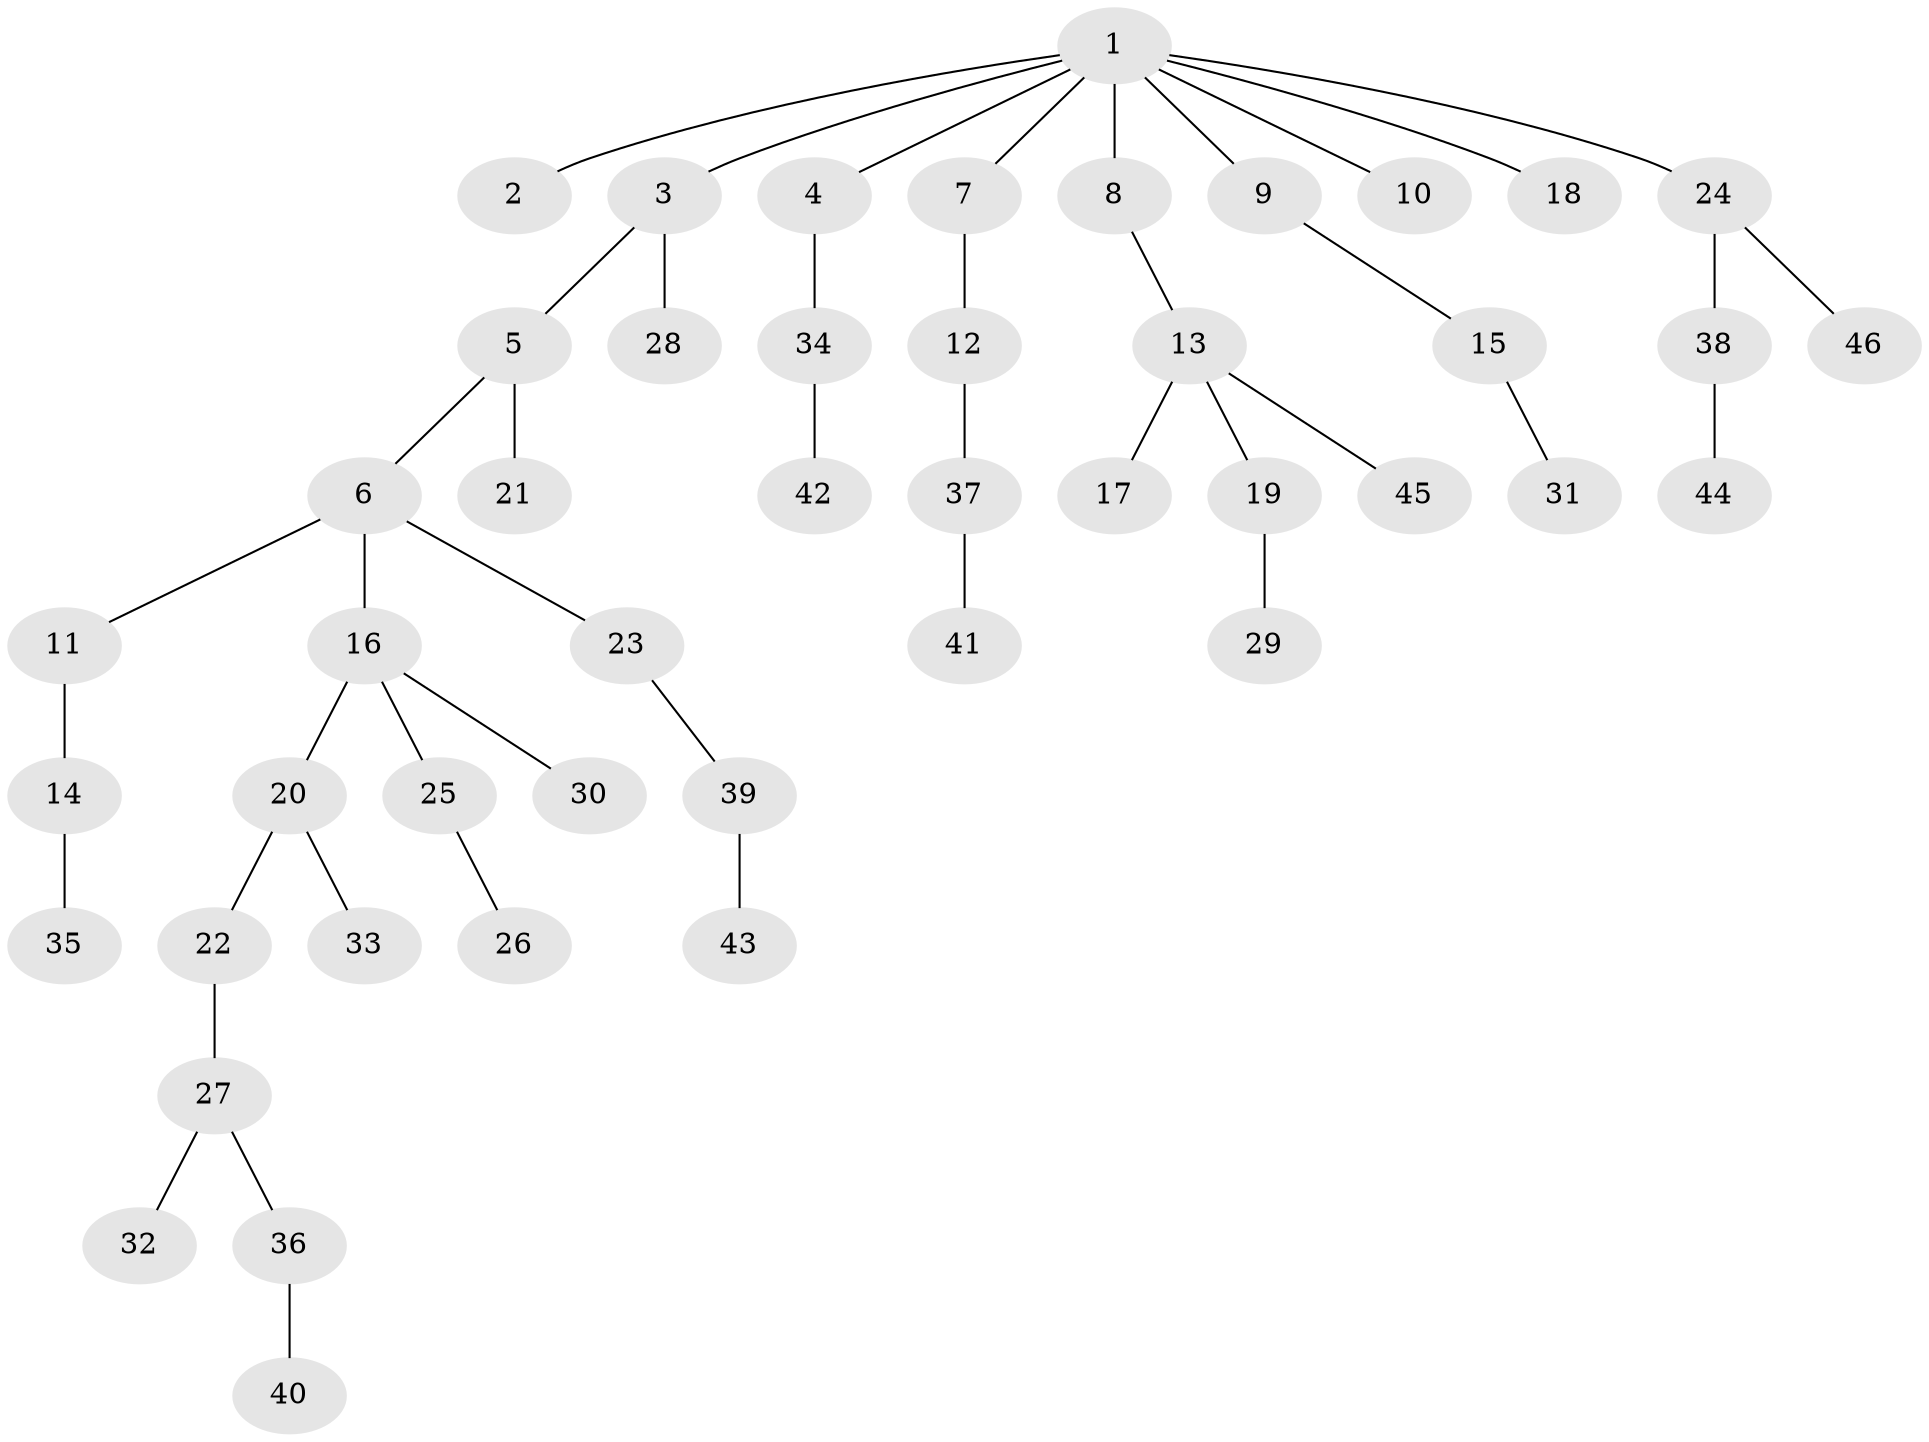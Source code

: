 // original degree distribution, {8: 0.021739130434782608, 2: 0.21739130434782608, 6: 0.021739130434782608, 3: 0.1956521739130435, 1: 0.5108695652173914, 5: 0.010869565217391304, 4: 0.021739130434782608}
// Generated by graph-tools (version 1.1) at 2025/36/03/09/25 02:36:47]
// undirected, 46 vertices, 45 edges
graph export_dot {
graph [start="1"]
  node [color=gray90,style=filled];
  1;
  2;
  3;
  4;
  5;
  6;
  7;
  8;
  9;
  10;
  11;
  12;
  13;
  14;
  15;
  16;
  17;
  18;
  19;
  20;
  21;
  22;
  23;
  24;
  25;
  26;
  27;
  28;
  29;
  30;
  31;
  32;
  33;
  34;
  35;
  36;
  37;
  38;
  39;
  40;
  41;
  42;
  43;
  44;
  45;
  46;
  1 -- 2 [weight=1.0];
  1 -- 3 [weight=1.0];
  1 -- 4 [weight=1.0];
  1 -- 7 [weight=1.0];
  1 -- 8 [weight=6.0];
  1 -- 9 [weight=1.0];
  1 -- 10 [weight=1.0];
  1 -- 18 [weight=1.0];
  1 -- 24 [weight=1.0];
  3 -- 5 [weight=1.0];
  3 -- 28 [weight=3.0];
  4 -- 34 [weight=1.0];
  5 -- 6 [weight=1.0];
  5 -- 21 [weight=2.0];
  6 -- 11 [weight=1.0];
  6 -- 16 [weight=1.0];
  6 -- 23 [weight=1.0];
  7 -- 12 [weight=1.0];
  8 -- 13 [weight=1.0];
  9 -- 15 [weight=1.0];
  11 -- 14 [weight=1.0];
  12 -- 37 [weight=1.0];
  13 -- 17 [weight=1.0];
  13 -- 19 [weight=1.0];
  13 -- 45 [weight=1.0];
  14 -- 35 [weight=1.0];
  15 -- 31 [weight=1.0];
  16 -- 20 [weight=2.0];
  16 -- 25 [weight=1.0];
  16 -- 30 [weight=1.0];
  19 -- 29 [weight=2.0];
  20 -- 22 [weight=1.0];
  20 -- 33 [weight=1.0];
  22 -- 27 [weight=1.0];
  23 -- 39 [weight=1.0];
  24 -- 38 [weight=1.0];
  24 -- 46 [weight=1.0];
  25 -- 26 [weight=1.0];
  27 -- 32 [weight=1.0];
  27 -- 36 [weight=1.0];
  34 -- 42 [weight=2.0];
  36 -- 40 [weight=1.0];
  37 -- 41 [weight=1.0];
  38 -- 44 [weight=1.0];
  39 -- 43 [weight=2.0];
}
